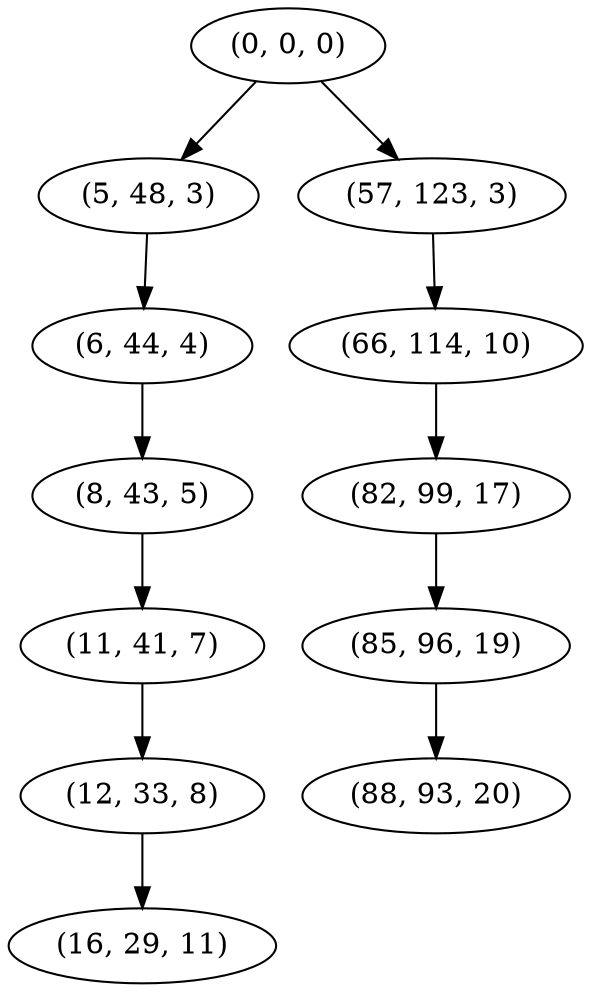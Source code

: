 digraph tree {
    "(0, 0, 0)";
    "(5, 48, 3)";
    "(6, 44, 4)";
    "(8, 43, 5)";
    "(11, 41, 7)";
    "(12, 33, 8)";
    "(16, 29, 11)";
    "(57, 123, 3)";
    "(66, 114, 10)";
    "(82, 99, 17)";
    "(85, 96, 19)";
    "(88, 93, 20)";
    "(0, 0, 0)" -> "(5, 48, 3)";
    "(0, 0, 0)" -> "(57, 123, 3)";
    "(5, 48, 3)" -> "(6, 44, 4)";
    "(6, 44, 4)" -> "(8, 43, 5)";
    "(8, 43, 5)" -> "(11, 41, 7)";
    "(11, 41, 7)" -> "(12, 33, 8)";
    "(12, 33, 8)" -> "(16, 29, 11)";
    "(57, 123, 3)" -> "(66, 114, 10)";
    "(66, 114, 10)" -> "(82, 99, 17)";
    "(82, 99, 17)" -> "(85, 96, 19)";
    "(85, 96, 19)" -> "(88, 93, 20)";
}
